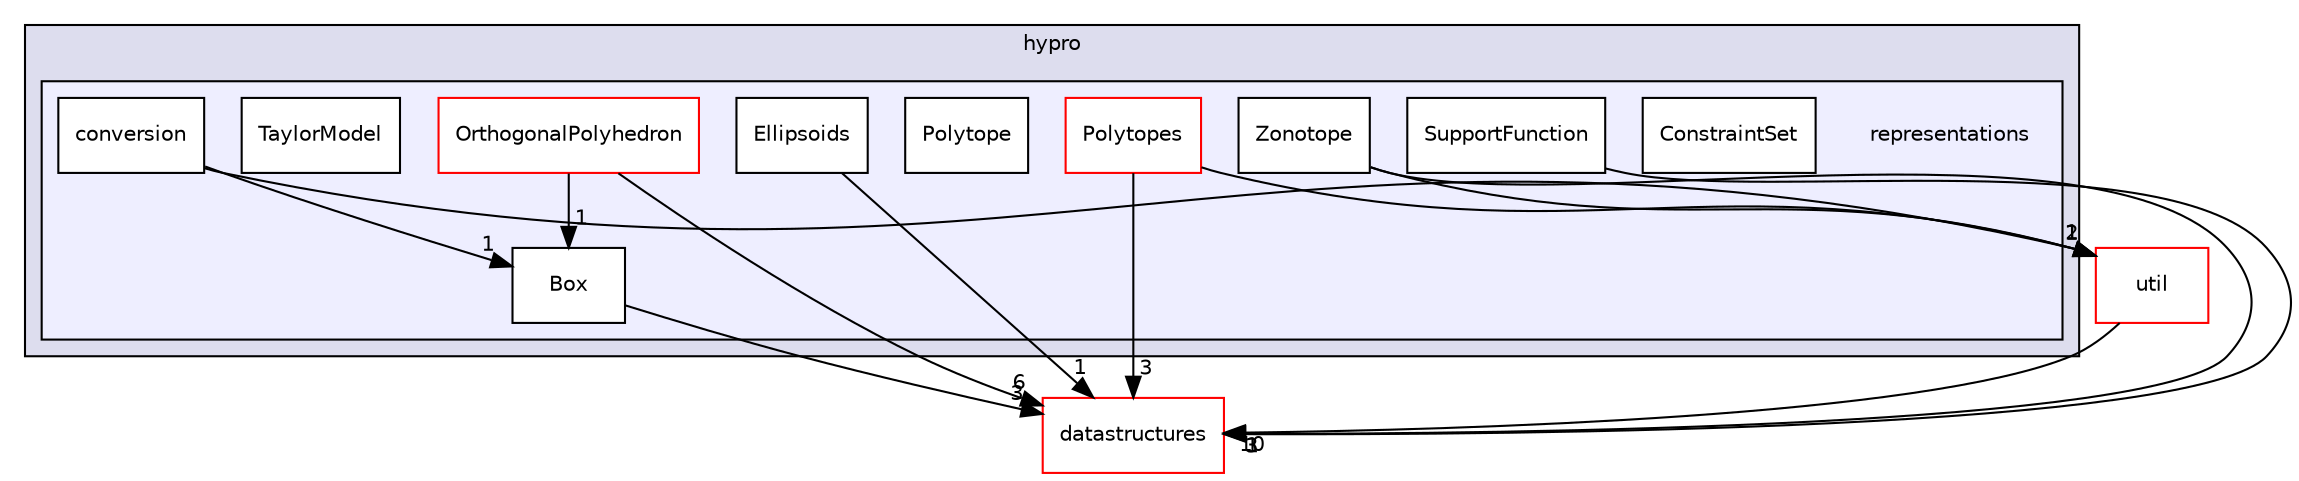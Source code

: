 digraph "/home/travis/build/hypro/hypro/src/hypro/representations" {
  compound=true
  node [ fontsize="10", fontname="Helvetica"];
  edge [ labelfontsize="10", labelfontname="Helvetica"];
  subgraph clusterdir_2ce0cb9797b50c8d842bc50008b46cdd {
    graph [ bgcolor="#ddddee", pencolor="black", label="hypro" fontname="Helvetica", fontsize="10", URL="dir_2ce0cb9797b50c8d842bc50008b46cdd.html"]
  subgraph clusterdir_7fa927d8fbf9dfbeef69af27f63bc81b {
    graph [ bgcolor="#eeeeff", pencolor="black", label="" URL="dir_7fa927d8fbf9dfbeef69af27f63bc81b.html"];
    dir_7fa927d8fbf9dfbeef69af27f63bc81b [shape=plaintext label="representations"];
    dir_2a022a7dd5883d249fd19381a9acb7ca [shape=box label="Box" color="black" fillcolor="white" style="filled" URL="dir_2a022a7dd5883d249fd19381a9acb7ca.html"];
    dir_c69b7163a8becb19bca702fdae1c2050 [shape=box label="ConstraintSet" color="black" fillcolor="white" style="filled" URL="dir_c69b7163a8becb19bca702fdae1c2050.html"];
    dir_9daea738ba0665232cd58b81f5fd3268 [shape=box label="conversion" color="black" fillcolor="white" style="filled" URL="dir_9daea738ba0665232cd58b81f5fd3268.html"];
    dir_d2e0e2e7c131de54c32d81549b14c3d5 [shape=box label="Ellipsoids" color="black" fillcolor="white" style="filled" URL="dir_d2e0e2e7c131de54c32d81549b14c3d5.html"];
    dir_c3a99445e85233736dff89b095acd8fe [shape=box label="OrthogonalPolyhedron" color="red" fillcolor="white" style="filled" URL="dir_c3a99445e85233736dff89b095acd8fe.html"];
    dir_dbbb4b37ecf24276c0f25796d6496cf7 [shape=box label="Polytope" color="black" fillcolor="white" style="filled" URL="dir_dbbb4b37ecf24276c0f25796d6496cf7.html"];
    dir_ad938787f25f17484dcf7b42a899a1a5 [shape=box label="Polytopes" color="red" fillcolor="white" style="filled" URL="dir_ad938787f25f17484dcf7b42a899a1a5.html"];
    dir_5cc8785239517cfd59e944398d6252f9 [shape=box label="SupportFunction" color="black" fillcolor="white" style="filled" URL="dir_5cc8785239517cfd59e944398d6252f9.html"];
    dir_f299c51bddf4791e0a4b318d117b72c2 [shape=box label="TaylorModel" color="black" fillcolor="white" style="filled" URL="dir_f299c51bddf4791e0a4b318d117b72c2.html"];
    dir_97de49a5bc6f4f4b12a8405ff97bd656 [shape=box label="Zonotope" color="black" fillcolor="white" style="filled" URL="dir_97de49a5bc6f4f4b12a8405ff97bd656.html"];
  }
  }
  dir_879d833e0dfbe8f31a5e860bb94efb50 [shape=box label="util" fillcolor="white" style="filled" color="red" URL="dir_879d833e0dfbe8f31a5e860bb94efb50.html"];
  dir_bce2075adec303dcb2f0c4fbfcbc8493 [shape=box label="datastructures" fillcolor="white" style="filled" color="red" URL="dir_bce2075adec303dcb2f0c4fbfcbc8493.html"];
  dir_9daea738ba0665232cd58b81f5fd3268->dir_879d833e0dfbe8f31a5e860bb94efb50 [headlabel="1", labeldistance=1.5 headhref="dir_000019_000020.html"];
  dir_9daea738ba0665232cd58b81f5fd3268->dir_2a022a7dd5883d249fd19381a9acb7ca [headlabel="1", labeldistance=1.5 headhref="dir_000019_000017.html"];
  dir_879d833e0dfbe8f31a5e860bb94efb50->dir_bce2075adec303dcb2f0c4fbfcbc8493 [headlabel="10", labeldistance=1.5 headhref="dir_000020_000010.html"];
  dir_97de49a5bc6f4f4b12a8405ff97bd656->dir_879d833e0dfbe8f31a5e860bb94efb50 [headlabel="1", labeldistance=1.5 headhref="dir_000028_000020.html"];
  dir_97de49a5bc6f4f4b12a8405ff97bd656->dir_bce2075adec303dcb2f0c4fbfcbc8493 [headlabel="1", labeldistance=1.5 headhref="dir_000028_000010.html"];
  dir_ad938787f25f17484dcf7b42a899a1a5->dir_879d833e0dfbe8f31a5e860bb94efb50 [headlabel="2", labeldistance=1.5 headhref="dir_000024_000020.html"];
  dir_ad938787f25f17484dcf7b42a899a1a5->dir_bce2075adec303dcb2f0c4fbfcbc8493 [headlabel="3", labeldistance=1.5 headhref="dir_000024_000010.html"];
  dir_d2e0e2e7c131de54c32d81549b14c3d5->dir_bce2075adec303dcb2f0c4fbfcbc8493 [headlabel="1", labeldistance=1.5 headhref="dir_000021_000010.html"];
  dir_c3a99445e85233736dff89b095acd8fe->dir_bce2075adec303dcb2f0c4fbfcbc8493 [headlabel="6", labeldistance=1.5 headhref="dir_000022_000010.html"];
  dir_c3a99445e85233736dff89b095acd8fe->dir_2a022a7dd5883d249fd19381a9acb7ca [headlabel="1", labeldistance=1.5 headhref="dir_000022_000017.html"];
  dir_2a022a7dd5883d249fd19381a9acb7ca->dir_bce2075adec303dcb2f0c4fbfcbc8493 [headlabel="3", labeldistance=1.5 headhref="dir_000017_000010.html"];
  dir_5cc8785239517cfd59e944398d6252f9->dir_bce2075adec303dcb2f0c4fbfcbc8493 [headlabel="3", labeldistance=1.5 headhref="dir_000009_000010.html"];
}
